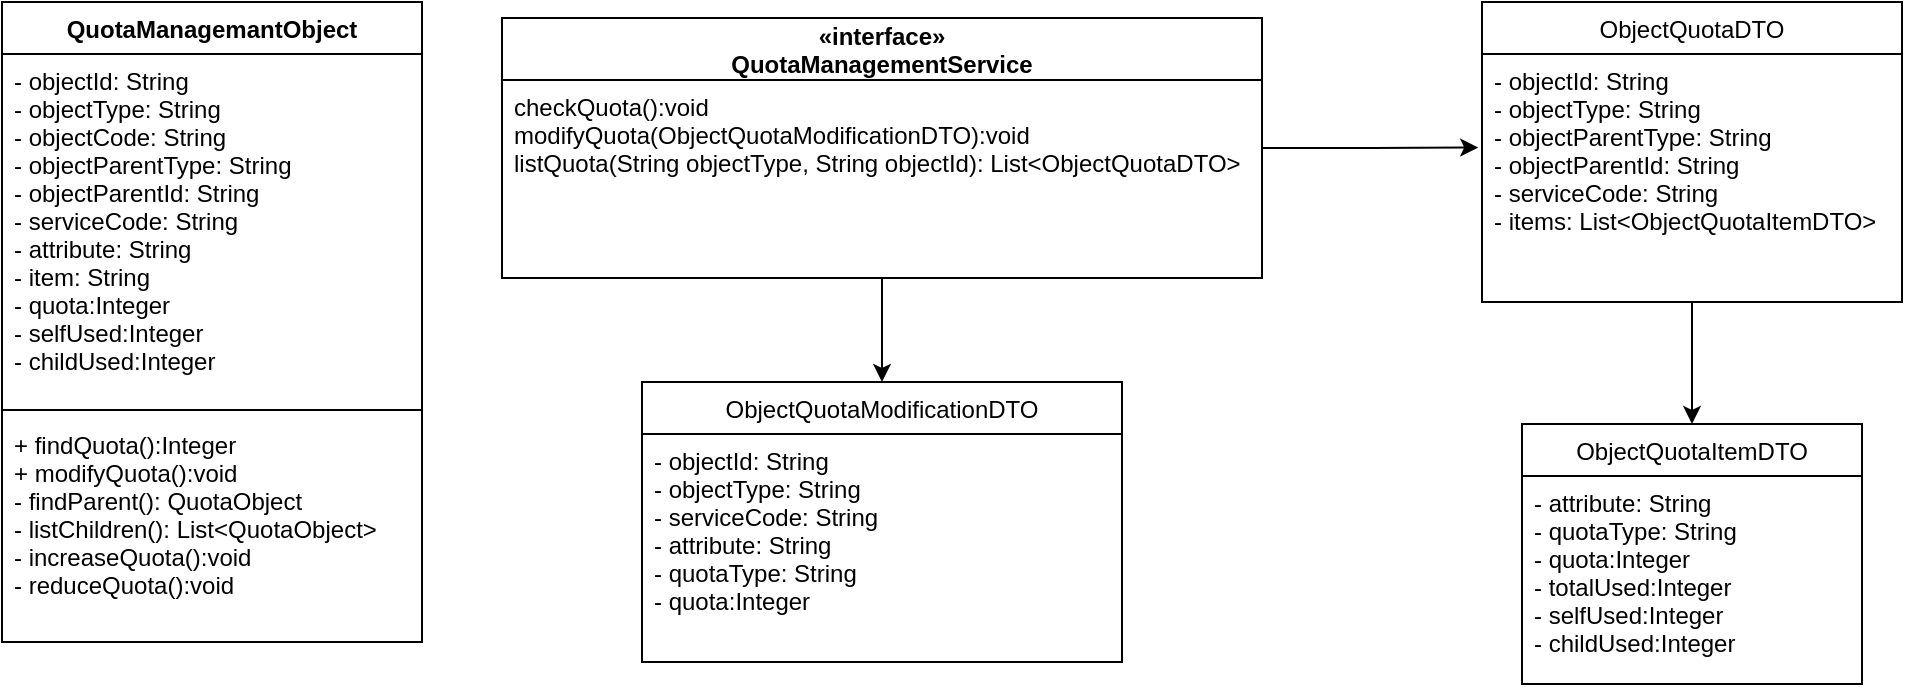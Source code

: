 <mxfile pages="1" version="11.2.1" type="github"><diagram id="3P1O3ne2O98xv5LiPyN-" name="Page-1"><mxGraphModel dx="1295" dy="570" grid="1" gridSize="10" guides="1" tooltips="1" connect="1" arrows="1" fold="1" page="1" pageScale="1" pageWidth="1600" pageHeight="900" math="0" shadow="0"><root><mxCell id="0"/><mxCell id="1" parent="0"/><mxCell id="86Bo_t3h4xTBP9HUuhem-1" value="QuotaManagemantObject" style="swimlane;fontStyle=1;align=center;verticalAlign=top;childLayout=stackLayout;horizontal=1;startSize=26;horizontalStack=0;resizeParent=1;resizeParentMax=0;resizeLast=0;collapsible=1;marginBottom=0;" parent="1" vertex="1"><mxGeometry x="40" y="40" width="210" height="320" as="geometry"><mxRectangle x="40" y="40" width="90" height="26" as="alternateBounds"/></mxGeometry></mxCell><mxCell id="86Bo_t3h4xTBP9HUuhem-2" value="- objectId: String&#xa;- objectType: String&#xa;- objectCode: String&#xa;- objectParentType: String&#xa;- objectParentId: String&#xa;- serviceCode: String&#xa;- attribute: String&#xa;- item: String&#xa;- quota:Integer&#xa;- selfUsed:Integer&#xa;- childUsed:Integer" style="text;strokeColor=none;fillColor=none;align=left;verticalAlign=top;spacingLeft=4;spacingRight=4;overflow=hidden;rotatable=0;points=[[0,0.5],[1,0.5]];portConstraint=eastwest;" parent="86Bo_t3h4xTBP9HUuhem-1" vertex="1"><mxGeometry y="26" width="210" height="174" as="geometry"/></mxCell><mxCell id="86Bo_t3h4xTBP9HUuhem-3" value="" style="line;strokeWidth=1;fillColor=none;align=left;verticalAlign=middle;spacingTop=-1;spacingLeft=3;spacingRight=3;rotatable=0;labelPosition=right;points=[];portConstraint=eastwest;" parent="86Bo_t3h4xTBP9HUuhem-1" vertex="1"><mxGeometry y="200" width="210" height="8" as="geometry"/></mxCell><mxCell id="86Bo_t3h4xTBP9HUuhem-4" value="+ findQuota():Integer&#xa;+ modifyQuota():void&#xa;- findParent(): QuotaObject&#xa;- listChildren(): List&lt;QuotaObject&gt;&#xa;- increaseQuota():void&#xa;- reduceQuota():void" style="text;strokeColor=none;fillColor=none;align=left;verticalAlign=top;spacingLeft=4;spacingRight=4;overflow=hidden;rotatable=0;points=[[0,0.5],[1,0.5]];portConstraint=eastwest;" parent="86Bo_t3h4xTBP9HUuhem-1" vertex="1"><mxGeometry y="208" width="210" height="112" as="geometry"/></mxCell><mxCell id="RqsBnoRn0SH_PdaCEwNi-3" style="edgeStyle=orthogonalEdgeStyle;rounded=0;orthogonalLoop=1;jettySize=auto;html=1;entryX=-0.009;entryY=0.377;entryDx=0;entryDy=0;entryPerimeter=0;" edge="1" parent="1" source="86Bo_t3h4xTBP9HUuhem-12" target="86Bo_t3h4xTBP9HUuhem-17"><mxGeometry relative="1" as="geometry"/></mxCell><mxCell id="RqsBnoRn0SH_PdaCEwNi-6" style="edgeStyle=orthogonalEdgeStyle;rounded=0;orthogonalLoop=1;jettySize=auto;html=1;entryX=0.5;entryY=0;entryDx=0;entryDy=0;" edge="1" parent="1" source="86Bo_t3h4xTBP9HUuhem-12" target="RqsBnoRn0SH_PdaCEwNi-4"><mxGeometry relative="1" as="geometry"/></mxCell><mxCell id="86Bo_t3h4xTBP9HUuhem-12" value="«interface»&#xa;QuotaManagementService" style="swimlane;fontStyle=1;childLayout=stackLayout;horizontal=1;startSize=31;fillColor=none;horizontalStack=0;resizeParent=1;resizeParentMax=0;resizeLast=0;collapsible=1;marginBottom=0;" parent="1" vertex="1"><mxGeometry x="290" y="48" width="380" height="130" as="geometry"/></mxCell><mxCell id="86Bo_t3h4xTBP9HUuhem-13" value="checkQuota():void&#xa;modifyQuota(ObjectQuotaModificationDTO):void&#xa;listQuota(String objectType, String objectId): List&lt;ObjectQuotaDTO&gt;" style="text;strokeColor=none;fillColor=none;align=left;verticalAlign=top;spacingLeft=4;spacingRight=4;overflow=hidden;rotatable=0;points=[[0,0.5],[1,0.5]];portConstraint=eastwest;" parent="86Bo_t3h4xTBP9HUuhem-12" vertex="1"><mxGeometry y="31" width="380" height="99" as="geometry"/></mxCell><mxCell id="RqsBnoRn0SH_PdaCEwNi-1" style="edgeStyle=orthogonalEdgeStyle;rounded=0;orthogonalLoop=1;jettySize=auto;html=1;entryX=0.5;entryY=0;entryDx=0;entryDy=0;" edge="1" parent="1" source="86Bo_t3h4xTBP9HUuhem-16" target="CArfjm13ol36nXzymJvj-1"><mxGeometry relative="1" as="geometry"/></mxCell><mxCell id="86Bo_t3h4xTBP9HUuhem-16" value="ObjectQuotaDTO" style="swimlane;fontStyle=0;childLayout=stackLayout;horizontal=1;startSize=26;fillColor=none;horizontalStack=0;resizeParent=1;resizeParentMax=0;resizeLast=0;collapsible=1;marginBottom=0;" parent="1" vertex="1"><mxGeometry x="780" y="40" width="210" height="150" as="geometry"/></mxCell><mxCell id="86Bo_t3h4xTBP9HUuhem-17" value="- objectId: String&#xa;- objectType: String&#xa;- objectParentType: String&#xa;- objectParentId: String&#xa;- serviceCode: String&#xa;- items: List&lt;ObjectQuotaItemDTO&gt;" style="text;strokeColor=none;fillColor=none;align=left;verticalAlign=top;spacingLeft=4;spacingRight=4;overflow=hidden;rotatable=0;points=[[0,0.5],[1,0.5]];portConstraint=eastwest;" parent="86Bo_t3h4xTBP9HUuhem-16" vertex="1"><mxGeometry y="26" width="210" height="124" as="geometry"/></mxCell><mxCell id="CArfjm13ol36nXzymJvj-1" value="ObjectQuotaItemDTO" style="swimlane;fontStyle=0;childLayout=stackLayout;horizontal=1;startSize=26;fillColor=none;horizontalStack=0;resizeParent=1;resizeParentMax=0;resizeLast=0;collapsible=1;marginBottom=0;" parent="1" vertex="1"><mxGeometry x="800" y="251" width="170" height="130" as="geometry"/></mxCell><mxCell id="CArfjm13ol36nXzymJvj-2" value="- attribute: String&#xa;- quotaType: String&#xa;- quota:Integer&#xa;- totalUsed:Integer&#xa;- selfUsed:Integer&#xa;- childUsed:Integer" style="text;strokeColor=none;fillColor=none;align=left;verticalAlign=top;spacingLeft=4;spacingRight=4;overflow=hidden;rotatable=0;points=[[0,0.5],[1,0.5]];portConstraint=eastwest;" parent="CArfjm13ol36nXzymJvj-1" vertex="1"><mxGeometry y="26" width="170" height="104" as="geometry"/></mxCell><mxCell id="RqsBnoRn0SH_PdaCEwNi-4" value="ObjectQuotaModificationDTO" style="swimlane;fontStyle=0;childLayout=stackLayout;horizontal=1;startSize=26;fillColor=none;horizontalStack=0;resizeParent=1;resizeParentMax=0;resizeLast=0;collapsible=1;marginBottom=0;" vertex="1" parent="1"><mxGeometry x="360" y="230" width="240" height="140" as="geometry"/></mxCell><mxCell id="RqsBnoRn0SH_PdaCEwNi-5" value="- objectId: String&#xa;- objectType: String&#xa;- serviceCode: String&#xa;- attribute: String&#xa;- quotaType: String&#xa;- quota:Integer" style="text;strokeColor=none;fillColor=none;align=left;verticalAlign=top;spacingLeft=4;spacingRight=4;overflow=hidden;rotatable=0;points=[[0,0.5],[1,0.5]];portConstraint=eastwest;" vertex="1" parent="RqsBnoRn0SH_PdaCEwNi-4"><mxGeometry y="26" width="240" height="114" as="geometry"/></mxCell></root></mxGraphModel></diagram></mxfile>